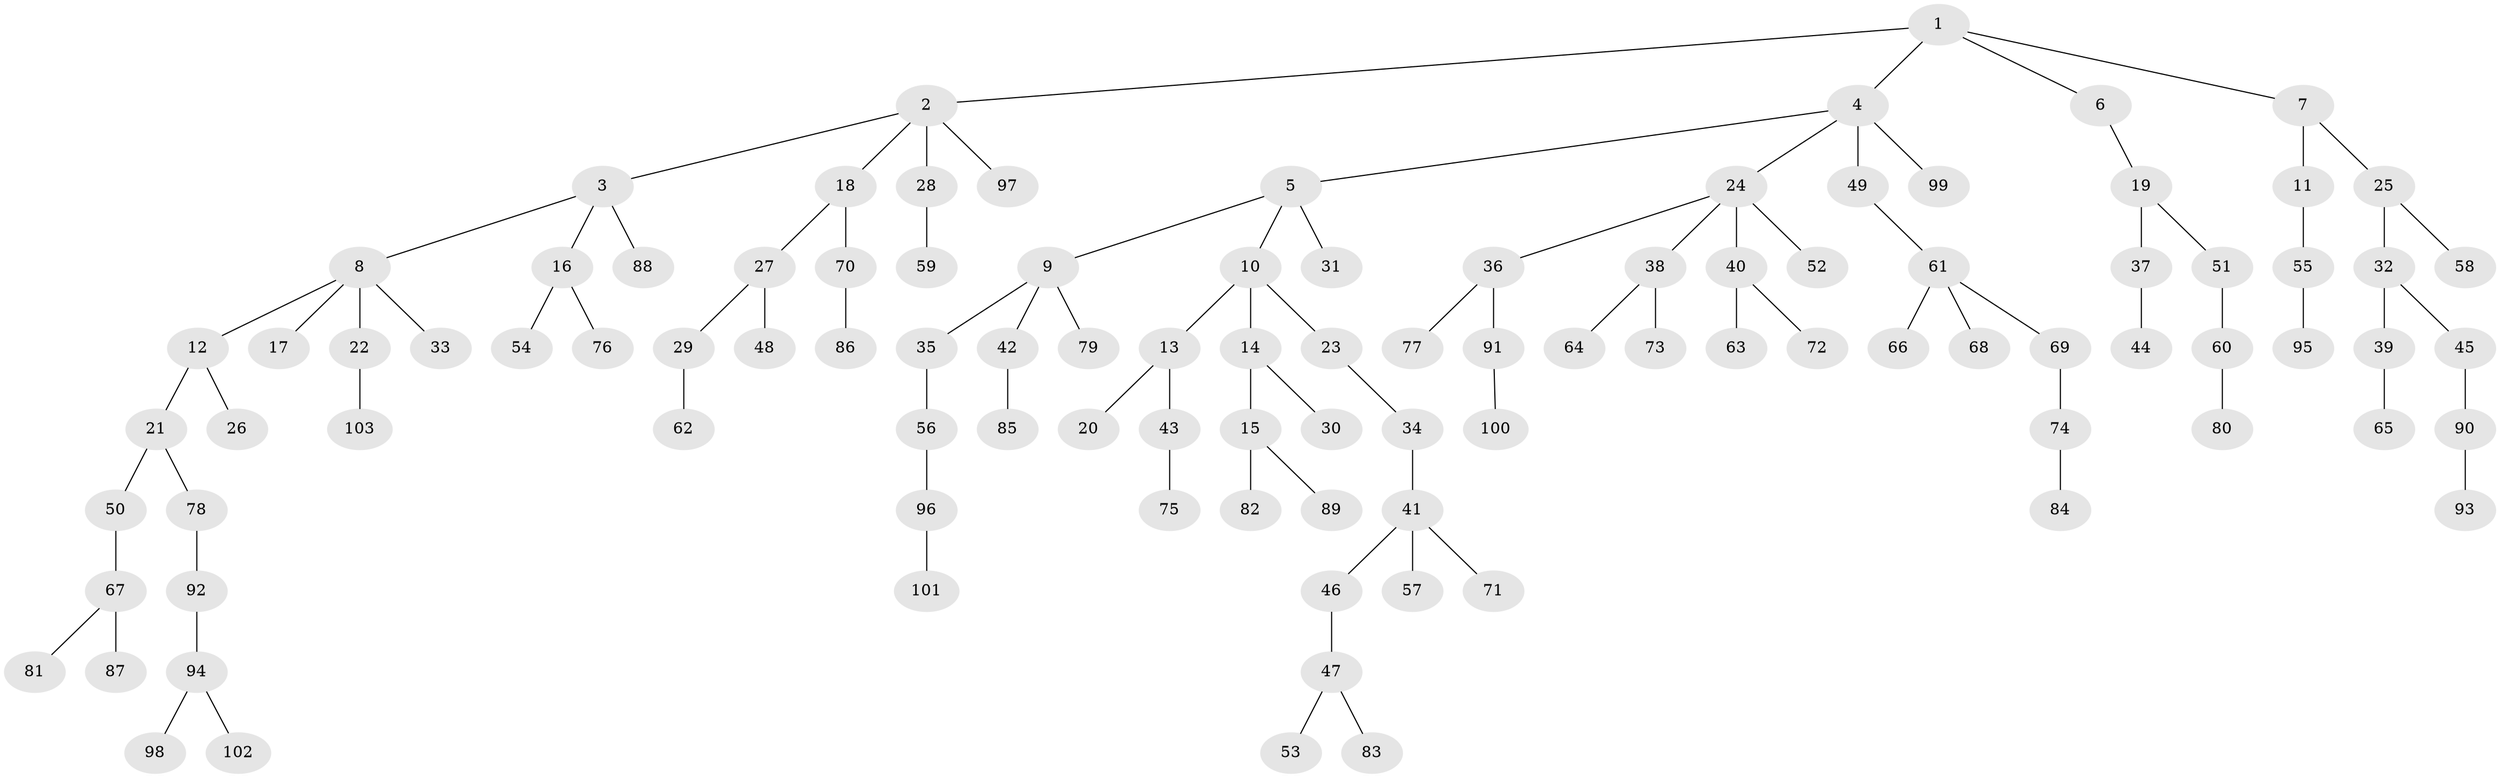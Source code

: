// Generated by graph-tools (version 1.1) at 2025/53/03/09/25 04:53:46]
// undirected, 103 vertices, 102 edges
graph export_dot {
graph [start="1"]
  node [color=gray90,style=filled];
  1;
  2;
  3;
  4;
  5;
  6;
  7;
  8;
  9;
  10;
  11;
  12;
  13;
  14;
  15;
  16;
  17;
  18;
  19;
  20;
  21;
  22;
  23;
  24;
  25;
  26;
  27;
  28;
  29;
  30;
  31;
  32;
  33;
  34;
  35;
  36;
  37;
  38;
  39;
  40;
  41;
  42;
  43;
  44;
  45;
  46;
  47;
  48;
  49;
  50;
  51;
  52;
  53;
  54;
  55;
  56;
  57;
  58;
  59;
  60;
  61;
  62;
  63;
  64;
  65;
  66;
  67;
  68;
  69;
  70;
  71;
  72;
  73;
  74;
  75;
  76;
  77;
  78;
  79;
  80;
  81;
  82;
  83;
  84;
  85;
  86;
  87;
  88;
  89;
  90;
  91;
  92;
  93;
  94;
  95;
  96;
  97;
  98;
  99;
  100;
  101;
  102;
  103;
  1 -- 2;
  1 -- 4;
  1 -- 6;
  1 -- 7;
  2 -- 3;
  2 -- 18;
  2 -- 28;
  2 -- 97;
  3 -- 8;
  3 -- 16;
  3 -- 88;
  4 -- 5;
  4 -- 24;
  4 -- 49;
  4 -- 99;
  5 -- 9;
  5 -- 10;
  5 -- 31;
  6 -- 19;
  7 -- 11;
  7 -- 25;
  8 -- 12;
  8 -- 17;
  8 -- 22;
  8 -- 33;
  9 -- 35;
  9 -- 42;
  9 -- 79;
  10 -- 13;
  10 -- 14;
  10 -- 23;
  11 -- 55;
  12 -- 21;
  12 -- 26;
  13 -- 20;
  13 -- 43;
  14 -- 15;
  14 -- 30;
  15 -- 82;
  15 -- 89;
  16 -- 54;
  16 -- 76;
  18 -- 27;
  18 -- 70;
  19 -- 37;
  19 -- 51;
  21 -- 50;
  21 -- 78;
  22 -- 103;
  23 -- 34;
  24 -- 36;
  24 -- 38;
  24 -- 40;
  24 -- 52;
  25 -- 32;
  25 -- 58;
  27 -- 29;
  27 -- 48;
  28 -- 59;
  29 -- 62;
  32 -- 39;
  32 -- 45;
  34 -- 41;
  35 -- 56;
  36 -- 77;
  36 -- 91;
  37 -- 44;
  38 -- 64;
  38 -- 73;
  39 -- 65;
  40 -- 63;
  40 -- 72;
  41 -- 46;
  41 -- 57;
  41 -- 71;
  42 -- 85;
  43 -- 75;
  45 -- 90;
  46 -- 47;
  47 -- 53;
  47 -- 83;
  49 -- 61;
  50 -- 67;
  51 -- 60;
  55 -- 95;
  56 -- 96;
  60 -- 80;
  61 -- 66;
  61 -- 68;
  61 -- 69;
  67 -- 81;
  67 -- 87;
  69 -- 74;
  70 -- 86;
  74 -- 84;
  78 -- 92;
  90 -- 93;
  91 -- 100;
  92 -- 94;
  94 -- 98;
  94 -- 102;
  96 -- 101;
}
